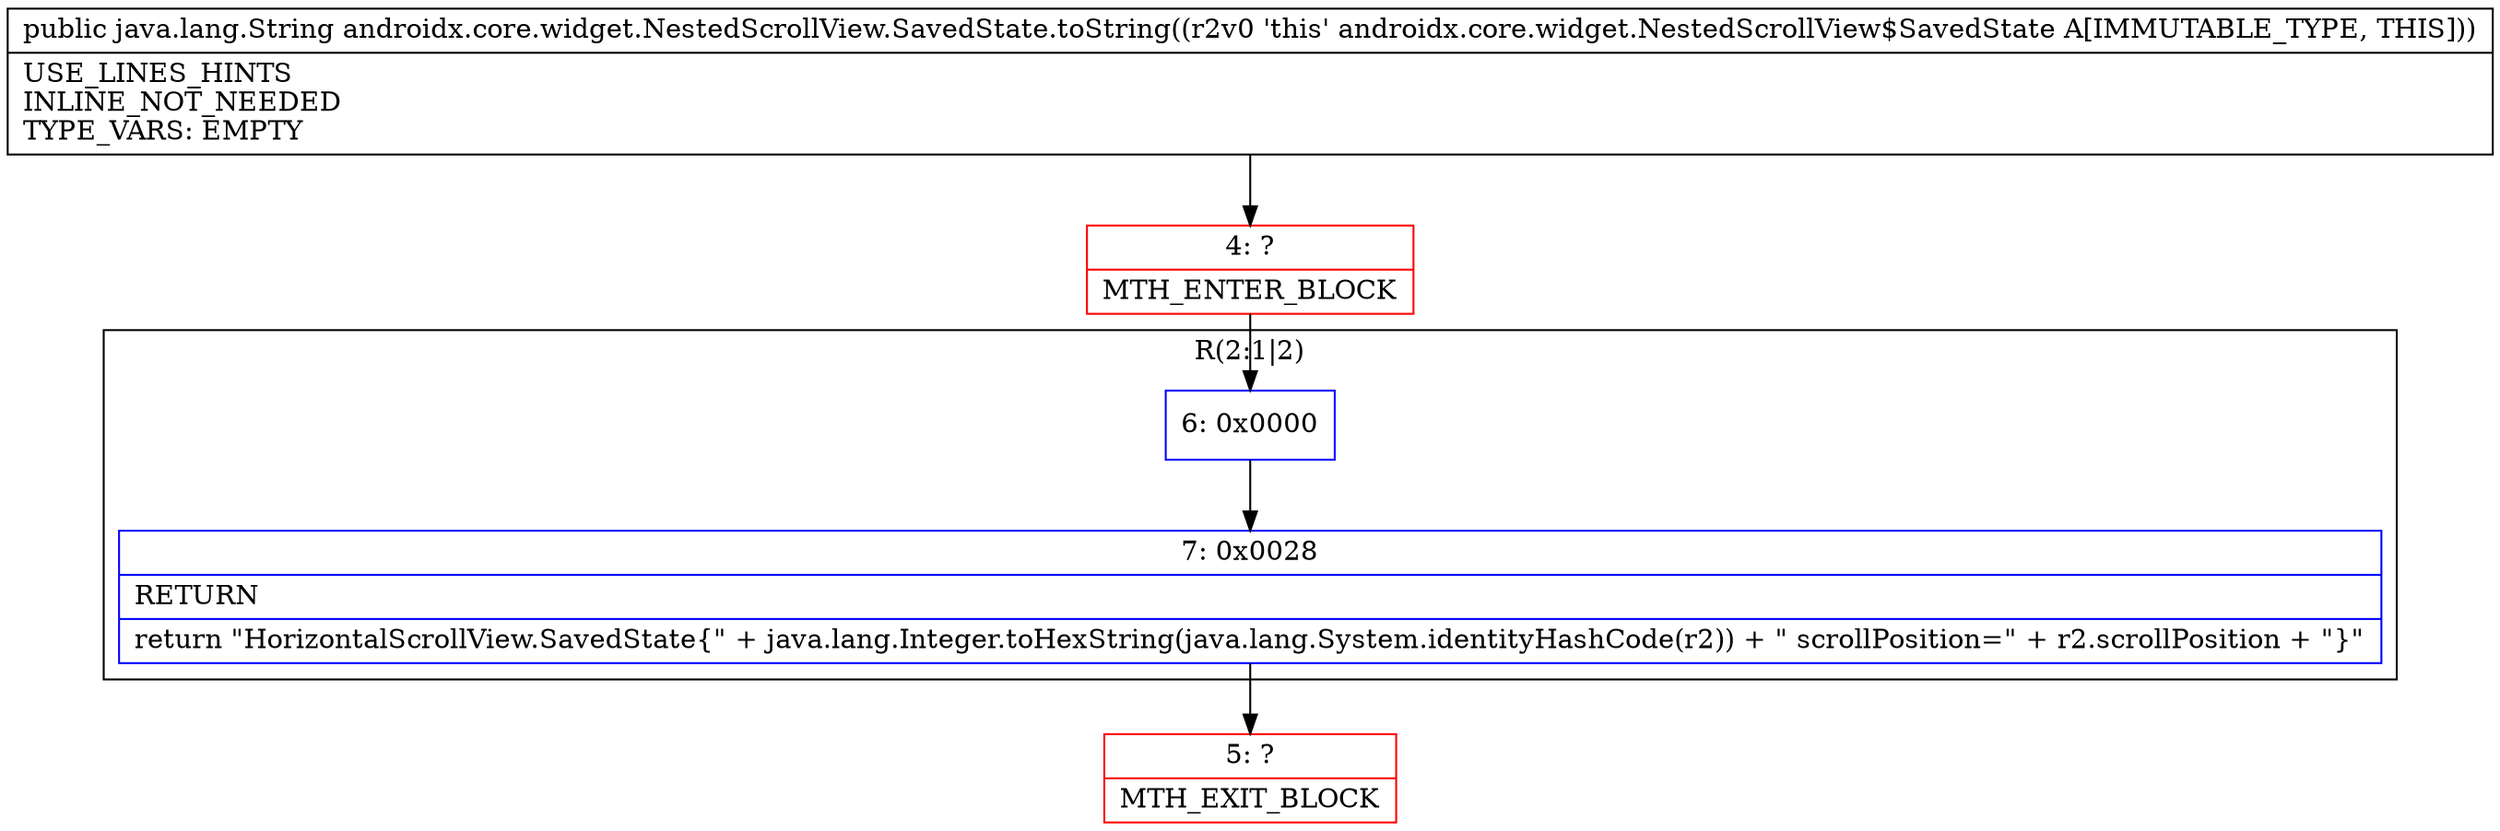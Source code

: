 digraph "CFG forandroidx.core.widget.NestedScrollView.SavedState.toString()Ljava\/lang\/String;" {
subgraph cluster_Region_1678547421 {
label = "R(2:1|2)";
node [shape=record,color=blue];
Node_6 [shape=record,label="{6\:\ 0x0000}"];
Node_7 [shape=record,label="{7\:\ 0x0028|RETURN\l|return \"HorizontalScrollView.SavedState\{\" + java.lang.Integer.toHexString(java.lang.System.identityHashCode(r2)) + \" scrollPosition=\" + r2.scrollPosition + \"\}\"\l}"];
}
Node_4 [shape=record,color=red,label="{4\:\ ?|MTH_ENTER_BLOCK\l}"];
Node_5 [shape=record,color=red,label="{5\:\ ?|MTH_EXIT_BLOCK\l}"];
MethodNode[shape=record,label="{public java.lang.String androidx.core.widget.NestedScrollView.SavedState.toString((r2v0 'this' androidx.core.widget.NestedScrollView$SavedState A[IMMUTABLE_TYPE, THIS]))  | USE_LINES_HINTS\lINLINE_NOT_NEEDED\lTYPE_VARS: EMPTY\l}"];
MethodNode -> Node_4;Node_6 -> Node_7;
Node_7 -> Node_5;
Node_4 -> Node_6;
}


